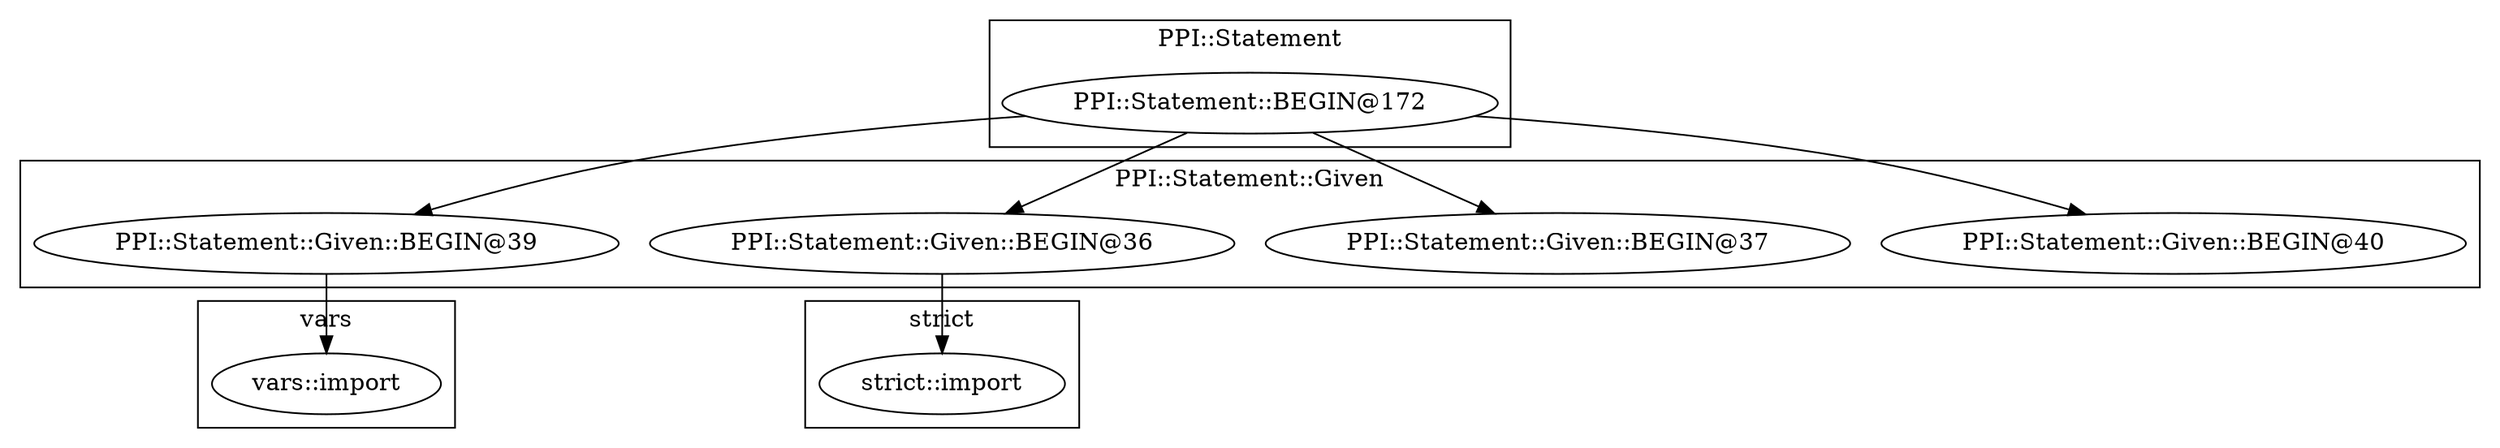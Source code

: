 digraph {
graph [overlap=false]
subgraph cluster_PPI_Statement {
	label="PPI::Statement";
	"PPI::Statement::BEGIN@172";
}
subgraph cluster_PPI_Statement_Given {
	label="PPI::Statement::Given";
	"PPI::Statement::Given::BEGIN@40";
	"PPI::Statement::Given::BEGIN@37";
	"PPI::Statement::Given::BEGIN@39";
	"PPI::Statement::Given::BEGIN@36";
}
subgraph cluster_vars {
	label="vars";
	"vars::import";
}
subgraph cluster_strict {
	label="strict";
	"strict::import";
}
"PPI::Statement::Given::BEGIN@36" -> "strict::import";
"PPI::Statement::BEGIN@172" -> "PPI::Statement::Given::BEGIN@36";
"PPI::Statement::Given::BEGIN@39" -> "vars::import";
"PPI::Statement::BEGIN@172" -> "PPI::Statement::Given::BEGIN@39";
"PPI::Statement::BEGIN@172" -> "PPI::Statement::Given::BEGIN@37";
"PPI::Statement::BEGIN@172" -> "PPI::Statement::Given::BEGIN@40";
}
